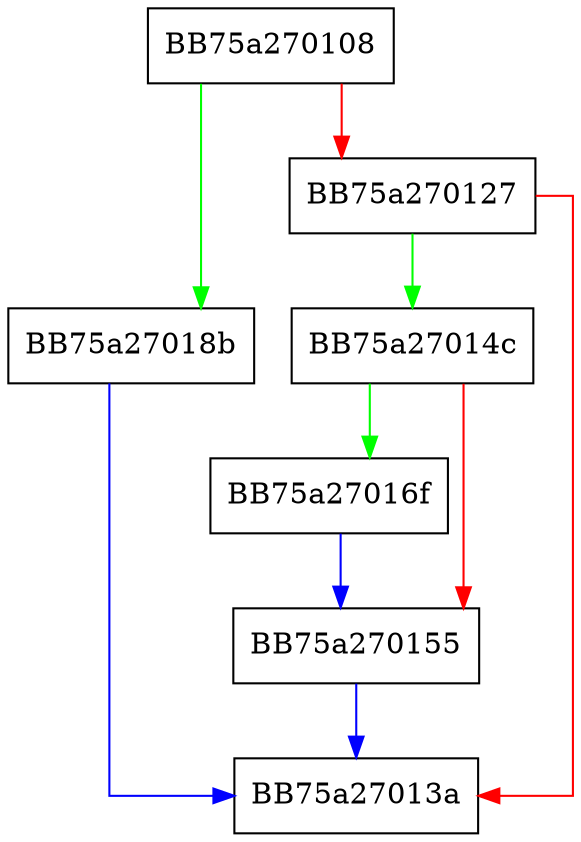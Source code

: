 digraph Init {
  node [shape="box"];
  graph [splines=ortho];
  BB75a270108 -> BB75a27018b [color="green"];
  BB75a270108 -> BB75a270127 [color="red"];
  BB75a270127 -> BB75a27014c [color="green"];
  BB75a270127 -> BB75a27013a [color="red"];
  BB75a27014c -> BB75a27016f [color="green"];
  BB75a27014c -> BB75a270155 [color="red"];
  BB75a270155 -> BB75a27013a [color="blue"];
  BB75a27016f -> BB75a270155 [color="blue"];
  BB75a27018b -> BB75a27013a [color="blue"];
}